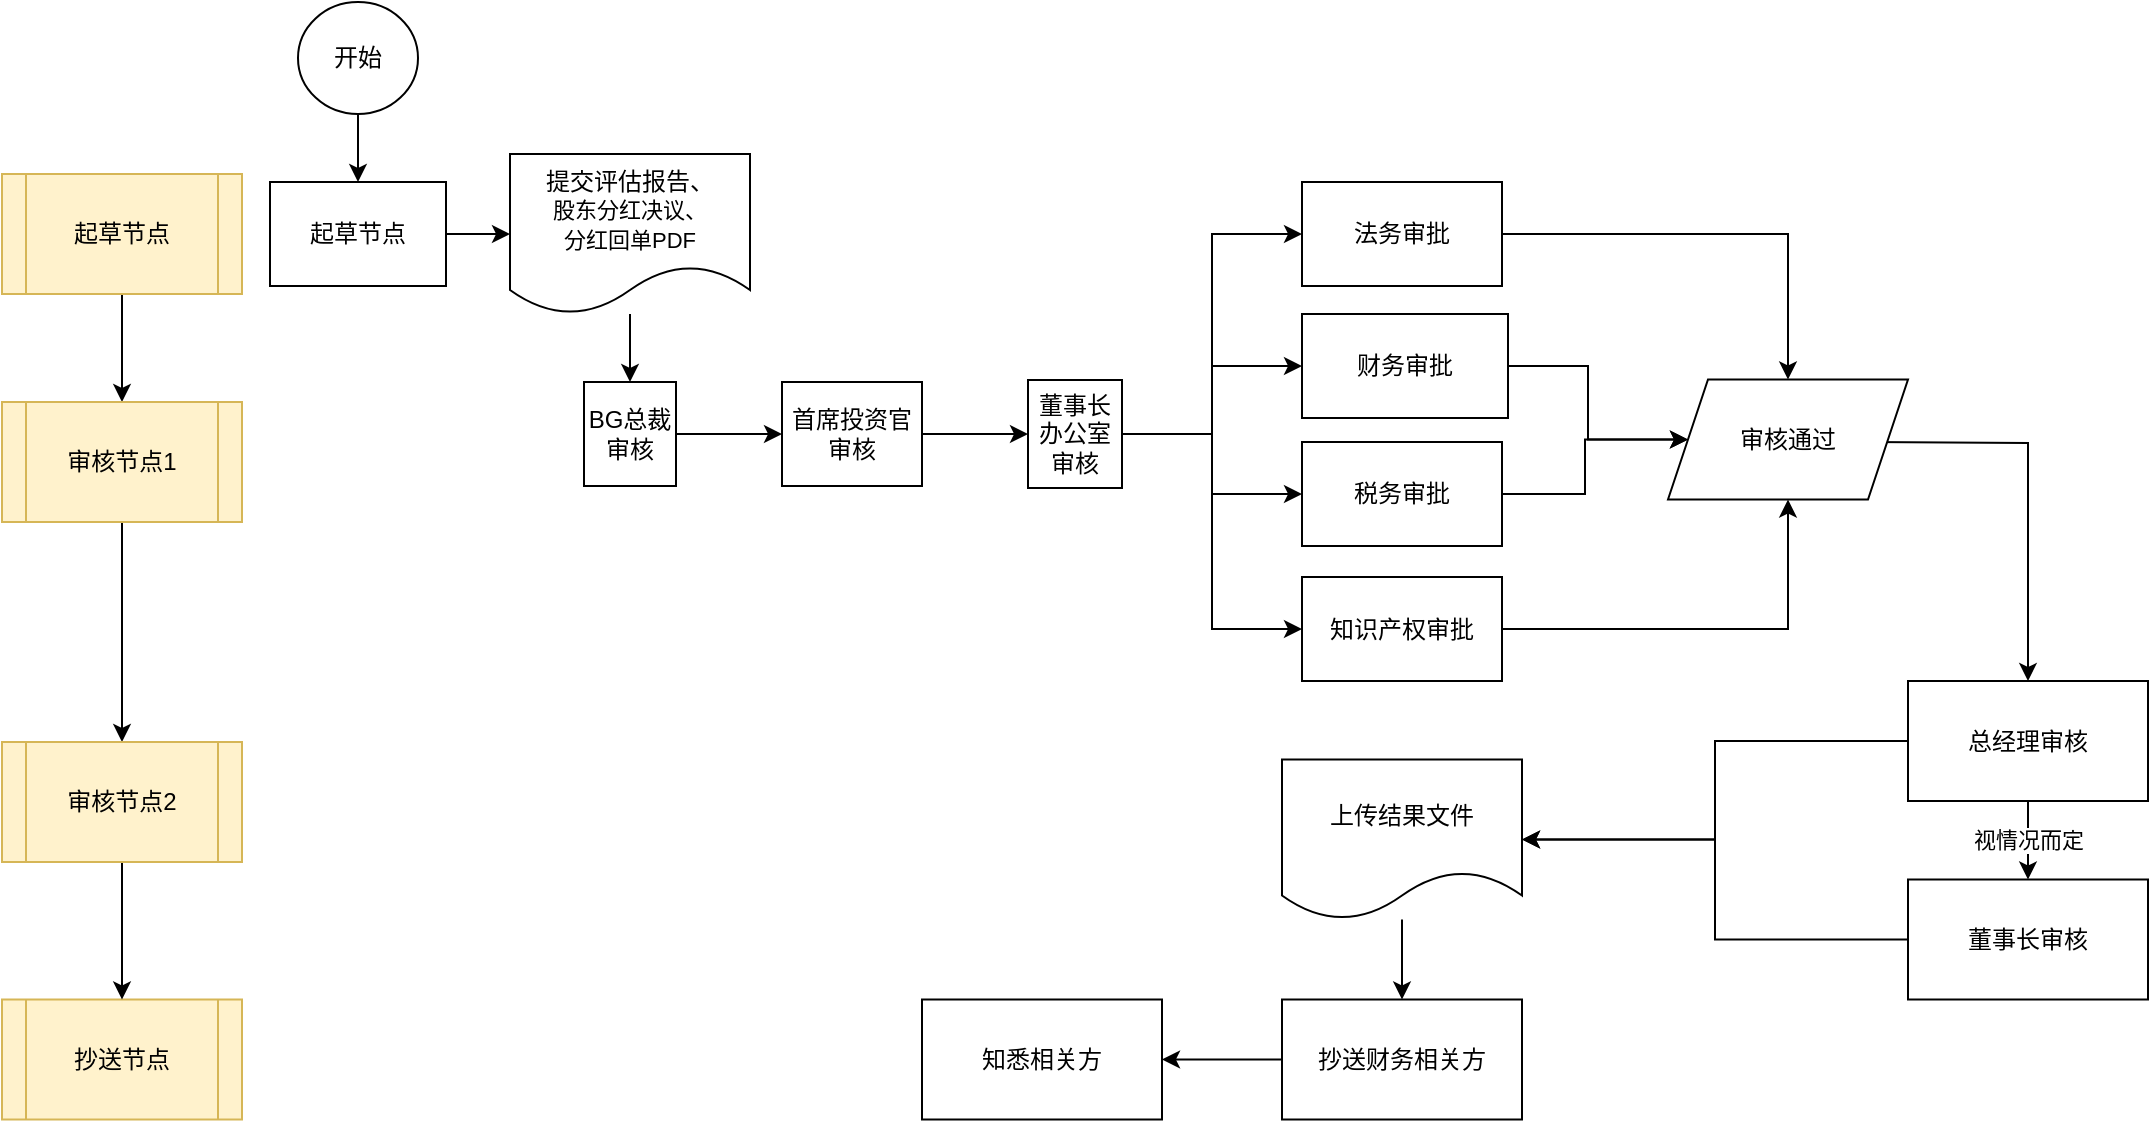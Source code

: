 <mxfile version="21.6.3" type="github">
  <diagram name="第 1 页" id="sI3OFL7Fe5A5EuQB-tSg">
    <mxGraphModel dx="1240" dy="725" grid="1" gridSize="10" guides="1" tooltips="1" connect="1" arrows="1" fold="1" page="1" pageScale="1" pageWidth="291" pageHeight="413" math="0" shadow="0">
      <root>
        <mxCell id="0" />
        <mxCell id="1" parent="0" />
        <mxCell id="lZ7HFaREQp_Aib4HBqm--41" value="" style="edgeStyle=orthogonalEdgeStyle;rounded=0;orthogonalLoop=1;jettySize=auto;html=1;" edge="1" parent="1" source="lZ7HFaREQp_Aib4HBqm--1" target="lZ7HFaREQp_Aib4HBqm--40">
          <mxGeometry relative="1" as="geometry" />
        </mxCell>
        <mxCell id="lZ7HFaREQp_Aib4HBqm--1" value="起草节点" style="rounded=0;whiteSpace=wrap;html=1;direction=west;" vertex="1" parent="1">
          <mxGeometry x="204" y="90" width="88" height="52" as="geometry" />
        </mxCell>
        <mxCell id="lZ7HFaREQp_Aib4HBqm--3" value="" style="edgeStyle=orthogonalEdgeStyle;rounded=0;orthogonalLoop=1;jettySize=auto;html=1;" edge="1" parent="1" source="lZ7HFaREQp_Aib4HBqm--2" target="lZ7HFaREQp_Aib4HBqm--1">
          <mxGeometry relative="1" as="geometry" />
        </mxCell>
        <mxCell id="lZ7HFaREQp_Aib4HBqm--2" value="开始" style="ellipse;whiteSpace=wrap;html=1;direction=west;" vertex="1" parent="1">
          <mxGeometry x="218" width="60" height="56" as="geometry" />
        </mxCell>
        <mxCell id="lZ7HFaREQp_Aib4HBqm--7" value="" style="edgeStyle=orthogonalEdgeStyle;rounded=0;orthogonalLoop=1;jettySize=auto;html=1;" edge="1" parent="1" source="lZ7HFaREQp_Aib4HBqm--4" target="lZ7HFaREQp_Aib4HBqm--6">
          <mxGeometry relative="1" as="geometry" />
        </mxCell>
        <mxCell id="lZ7HFaREQp_Aib4HBqm--4" value="BG总裁审核" style="rounded=0;whiteSpace=wrap;html=1;direction=west;" vertex="1" parent="1">
          <mxGeometry x="361" y="190" width="46" height="52" as="geometry" />
        </mxCell>
        <mxCell id="lZ7HFaREQp_Aib4HBqm--9" value="" style="edgeStyle=orthogonalEdgeStyle;rounded=0;orthogonalLoop=1;jettySize=auto;html=1;" edge="1" parent="1" source="lZ7HFaREQp_Aib4HBqm--6" target="lZ7HFaREQp_Aib4HBqm--8">
          <mxGeometry relative="1" as="geometry" />
        </mxCell>
        <mxCell id="lZ7HFaREQp_Aib4HBqm--6" value="首席投资官审核" style="rounded=0;whiteSpace=wrap;html=1;direction=west;" vertex="1" parent="1">
          <mxGeometry x="460" y="190" width="70" height="52" as="geometry" />
        </mxCell>
        <mxCell id="lZ7HFaREQp_Aib4HBqm--17" style="edgeStyle=orthogonalEdgeStyle;rounded=0;orthogonalLoop=1;jettySize=auto;html=1;entryX=1;entryY=0.5;entryDx=0;entryDy=0;" edge="1" parent="1" source="lZ7HFaREQp_Aib4HBqm--8" target="lZ7HFaREQp_Aib4HBqm--12">
          <mxGeometry relative="1" as="geometry" />
        </mxCell>
        <mxCell id="lZ7HFaREQp_Aib4HBqm--18" style="edgeStyle=orthogonalEdgeStyle;rounded=0;orthogonalLoop=1;jettySize=auto;html=1;entryX=1;entryY=0.5;entryDx=0;entryDy=0;" edge="1" parent="1" source="lZ7HFaREQp_Aib4HBqm--8" target="lZ7HFaREQp_Aib4HBqm--13">
          <mxGeometry relative="1" as="geometry" />
        </mxCell>
        <mxCell id="lZ7HFaREQp_Aib4HBqm--19" style="edgeStyle=orthogonalEdgeStyle;rounded=0;orthogonalLoop=1;jettySize=auto;html=1;entryX=1;entryY=0.5;entryDx=0;entryDy=0;" edge="1" parent="1" source="lZ7HFaREQp_Aib4HBqm--8" target="lZ7HFaREQp_Aib4HBqm--14">
          <mxGeometry relative="1" as="geometry" />
        </mxCell>
        <mxCell id="lZ7HFaREQp_Aib4HBqm--20" style="edgeStyle=orthogonalEdgeStyle;rounded=0;orthogonalLoop=1;jettySize=auto;html=1;entryX=1;entryY=0.5;entryDx=0;entryDy=0;" edge="1" parent="1" source="lZ7HFaREQp_Aib4HBqm--8" target="lZ7HFaREQp_Aib4HBqm--15">
          <mxGeometry relative="1" as="geometry" />
        </mxCell>
        <mxCell id="lZ7HFaREQp_Aib4HBqm--8" value="董事长办公室审核" style="rounded=0;whiteSpace=wrap;html=1;direction=west;" vertex="1" parent="1">
          <mxGeometry x="583" y="189" width="47" height="54" as="geometry" />
        </mxCell>
        <mxCell id="lZ7HFaREQp_Aib4HBqm--45" style="edgeStyle=orthogonalEdgeStyle;rounded=0;orthogonalLoop=1;jettySize=auto;html=1;entryX=0.5;entryY=0;entryDx=0;entryDy=0;" edge="1" parent="1" source="lZ7HFaREQp_Aib4HBqm--12" target="lZ7HFaREQp_Aib4HBqm--44">
          <mxGeometry relative="1" as="geometry" />
        </mxCell>
        <mxCell id="lZ7HFaREQp_Aib4HBqm--12" value="法务审批&lt;br&gt;" style="rounded=0;whiteSpace=wrap;html=1;direction=west;" vertex="1" parent="1">
          <mxGeometry x="720" y="90" width="100" height="52" as="geometry" />
        </mxCell>
        <mxCell id="lZ7HFaREQp_Aib4HBqm--46" style="edgeStyle=orthogonalEdgeStyle;rounded=0;orthogonalLoop=1;jettySize=auto;html=1;" edge="1" parent="1" source="lZ7HFaREQp_Aib4HBqm--13" target="lZ7HFaREQp_Aib4HBqm--44">
          <mxGeometry relative="1" as="geometry" />
        </mxCell>
        <mxCell id="lZ7HFaREQp_Aib4HBqm--13" value="财务审批" style="rounded=0;whiteSpace=wrap;html=1;direction=west;" vertex="1" parent="1">
          <mxGeometry x="720" y="156" width="103" height="52" as="geometry" />
        </mxCell>
        <mxCell id="lZ7HFaREQp_Aib4HBqm--47" style="edgeStyle=orthogonalEdgeStyle;rounded=0;orthogonalLoop=1;jettySize=auto;html=1;entryX=0;entryY=0.5;entryDx=0;entryDy=0;" edge="1" parent="1" source="lZ7HFaREQp_Aib4HBqm--14" target="lZ7HFaREQp_Aib4HBqm--44">
          <mxGeometry relative="1" as="geometry" />
        </mxCell>
        <mxCell id="lZ7HFaREQp_Aib4HBqm--14" value="税务审批" style="rounded=0;whiteSpace=wrap;html=1;direction=west;" vertex="1" parent="1">
          <mxGeometry x="720" y="220" width="100" height="52" as="geometry" />
        </mxCell>
        <mxCell id="lZ7HFaREQp_Aib4HBqm--48" style="edgeStyle=orthogonalEdgeStyle;rounded=0;orthogonalLoop=1;jettySize=auto;html=1;" edge="1" parent="1" source="lZ7HFaREQp_Aib4HBqm--15" target="lZ7HFaREQp_Aib4HBqm--44">
          <mxGeometry relative="1" as="geometry" />
        </mxCell>
        <mxCell id="lZ7HFaREQp_Aib4HBqm--15" value="知识产权审批" style="rounded=0;whiteSpace=wrap;html=1;direction=west;" vertex="1" parent="1">
          <mxGeometry x="720" y="287.5" width="100" height="52" as="geometry" />
        </mxCell>
        <mxCell id="lZ7HFaREQp_Aib4HBqm--51" value="视情况而定" style="edgeStyle=orthogonalEdgeStyle;rounded=0;orthogonalLoop=1;jettySize=auto;html=1;" edge="1" parent="1" source="lZ7HFaREQp_Aib4HBqm--21" target="lZ7HFaREQp_Aib4HBqm--32">
          <mxGeometry relative="1" as="geometry" />
        </mxCell>
        <mxCell id="lZ7HFaREQp_Aib4HBqm--53" style="edgeStyle=orthogonalEdgeStyle;rounded=0;orthogonalLoop=1;jettySize=auto;html=1;" edge="1" parent="1" source="lZ7HFaREQp_Aib4HBqm--21" target="lZ7HFaREQp_Aib4HBqm--52">
          <mxGeometry relative="1" as="geometry" />
        </mxCell>
        <mxCell id="lZ7HFaREQp_Aib4HBqm--21" value="总经理审核" style="rounded=0;whiteSpace=wrap;html=1;" vertex="1" parent="1">
          <mxGeometry x="1023" y="339.5" width="120" height="60" as="geometry" />
        </mxCell>
        <mxCell id="lZ7HFaREQp_Aib4HBqm--54" style="edgeStyle=orthogonalEdgeStyle;rounded=0;orthogonalLoop=1;jettySize=auto;html=1;entryX=1;entryY=0.5;entryDx=0;entryDy=0;" edge="1" parent="1" source="lZ7HFaREQp_Aib4HBqm--32" target="lZ7HFaREQp_Aib4HBqm--52">
          <mxGeometry relative="1" as="geometry" />
        </mxCell>
        <mxCell id="lZ7HFaREQp_Aib4HBqm--32" value="董事长审核" style="rounded=0;whiteSpace=wrap;html=1;" vertex="1" parent="1">
          <mxGeometry x="1023" y="438.75" width="120" height="60" as="geometry" />
        </mxCell>
        <mxCell id="lZ7HFaREQp_Aib4HBqm--59" value="" style="edgeStyle=orthogonalEdgeStyle;rounded=0;orthogonalLoop=1;jettySize=auto;html=1;" edge="1" parent="1" source="lZ7HFaREQp_Aib4HBqm--35" target="lZ7HFaREQp_Aib4HBqm--36">
          <mxGeometry relative="1" as="geometry" />
        </mxCell>
        <mxCell id="lZ7HFaREQp_Aib4HBqm--35" value="起草节点" style="shape=process;whiteSpace=wrap;html=1;backgroundOutline=1;fillColor=#fff2cc;strokeColor=#d6b656;" vertex="1" parent="1">
          <mxGeometry x="70" y="86" width="120" height="60" as="geometry" />
        </mxCell>
        <mxCell id="lZ7HFaREQp_Aib4HBqm--60" value="" style="edgeStyle=orthogonalEdgeStyle;rounded=0;orthogonalLoop=1;jettySize=auto;html=1;" edge="1" parent="1" source="lZ7HFaREQp_Aib4HBqm--36" target="lZ7HFaREQp_Aib4HBqm--43">
          <mxGeometry relative="1" as="geometry" />
        </mxCell>
        <mxCell id="lZ7HFaREQp_Aib4HBqm--36" value="审核节点1" style="shape=process;whiteSpace=wrap;html=1;backgroundOutline=1;fillColor=#fff2cc;strokeColor=#d6b656;" vertex="1" parent="1">
          <mxGeometry x="70" y="200" width="120" height="60" as="geometry" />
        </mxCell>
        <mxCell id="lZ7HFaREQp_Aib4HBqm--37" value="抄送节点" style="shape=process;whiteSpace=wrap;html=1;backgroundOutline=1;fillColor=#fff2cc;strokeColor=#d6b656;" vertex="1" parent="1">
          <mxGeometry x="70" y="498.75" width="120" height="60" as="geometry" />
        </mxCell>
        <mxCell id="lZ7HFaREQp_Aib4HBqm--42" value="" style="edgeStyle=orthogonalEdgeStyle;rounded=0;orthogonalLoop=1;jettySize=auto;html=1;" edge="1" parent="1" source="lZ7HFaREQp_Aib4HBqm--40" target="lZ7HFaREQp_Aib4HBqm--4">
          <mxGeometry relative="1" as="geometry" />
        </mxCell>
        <mxCell id="lZ7HFaREQp_Aib4HBqm--40" value="提交评估报告、&lt;br style=&quot;border-color: var(--border-color); font-size: 11px;&quot;&gt;&lt;span style=&quot;font-size: 11px; background-color: rgb(255, 255, 255);&quot;&gt;股东分红决议、&lt;/span&gt;&lt;br style=&quot;border-color: var(--border-color); font-size: 11px;&quot;&gt;&lt;span style=&quot;font-size: 11px; background-color: rgb(255, 255, 255);&quot;&gt;分红回单PDF&lt;/span&gt;" style="shape=document;whiteSpace=wrap;html=1;boundedLbl=1;" vertex="1" parent="1">
          <mxGeometry x="324" y="76" width="120" height="80" as="geometry" />
        </mxCell>
        <mxCell id="lZ7HFaREQp_Aib4HBqm--61" value="" style="edgeStyle=orthogonalEdgeStyle;rounded=0;orthogonalLoop=1;jettySize=auto;html=1;" edge="1" parent="1" source="lZ7HFaREQp_Aib4HBqm--43" target="lZ7HFaREQp_Aib4HBqm--37">
          <mxGeometry relative="1" as="geometry" />
        </mxCell>
        <mxCell id="lZ7HFaREQp_Aib4HBqm--43" value="审核节点2" style="shape=process;whiteSpace=wrap;html=1;backgroundOutline=1;fillColor=#fff2cc;strokeColor=#d6b656;" vertex="1" parent="1">
          <mxGeometry x="70" y="370" width="120" height="60" as="geometry" />
        </mxCell>
        <mxCell id="lZ7HFaREQp_Aib4HBqm--49" style="edgeStyle=orthogonalEdgeStyle;rounded=0;orthogonalLoop=1;jettySize=auto;html=1;entryX=0.5;entryY=0;entryDx=0;entryDy=0;" edge="1" parent="1" target="lZ7HFaREQp_Aib4HBqm--21">
          <mxGeometry relative="1" as="geometry">
            <mxPoint x="1093" y="330" as="targetPoint" />
            <mxPoint x="1003" y="220" as="sourcePoint" />
          </mxGeometry>
        </mxCell>
        <mxCell id="lZ7HFaREQp_Aib4HBqm--44" value="审核通过" style="shape=parallelogram;perimeter=parallelogramPerimeter;whiteSpace=wrap;html=1;fixedSize=1;" vertex="1" parent="1">
          <mxGeometry x="903" y="188.75" width="120" height="60" as="geometry" />
        </mxCell>
        <mxCell id="lZ7HFaREQp_Aib4HBqm--56" value="" style="edgeStyle=orthogonalEdgeStyle;rounded=0;orthogonalLoop=1;jettySize=auto;html=1;" edge="1" parent="1" source="lZ7HFaREQp_Aib4HBqm--52" target="lZ7HFaREQp_Aib4HBqm--55">
          <mxGeometry relative="1" as="geometry" />
        </mxCell>
        <mxCell id="lZ7HFaREQp_Aib4HBqm--52" value="上传结果文件" style="shape=document;whiteSpace=wrap;html=1;boundedLbl=1;" vertex="1" parent="1">
          <mxGeometry x="710" y="378.75" width="120" height="80" as="geometry" />
        </mxCell>
        <mxCell id="lZ7HFaREQp_Aib4HBqm--58" value="" style="edgeStyle=orthogonalEdgeStyle;rounded=0;orthogonalLoop=1;jettySize=auto;html=1;" edge="1" parent="1" source="lZ7HFaREQp_Aib4HBqm--55" target="lZ7HFaREQp_Aib4HBqm--57">
          <mxGeometry relative="1" as="geometry" />
        </mxCell>
        <mxCell id="lZ7HFaREQp_Aib4HBqm--55" value="抄送财务相关方" style="rounded=0;whiteSpace=wrap;html=1;" vertex="1" parent="1">
          <mxGeometry x="710" y="498.75" width="120" height="60" as="geometry" />
        </mxCell>
        <mxCell id="lZ7HFaREQp_Aib4HBqm--57" value="知悉相关方" style="rounded=0;whiteSpace=wrap;html=1;" vertex="1" parent="1">
          <mxGeometry x="530" y="498.75" width="120" height="60" as="geometry" />
        </mxCell>
      </root>
    </mxGraphModel>
  </diagram>
</mxfile>
